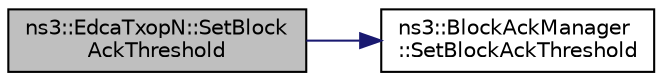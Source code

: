 digraph "ns3::EdcaTxopN::SetBlockAckThreshold"
{
  edge [fontname="Helvetica",fontsize="10",labelfontname="Helvetica",labelfontsize="10"];
  node [fontname="Helvetica",fontsize="10",shape=record];
  rankdir="LR";
  Node1 [label="ns3::EdcaTxopN::SetBlock\lAckThreshold",height=0.2,width=0.4,color="black", fillcolor="grey75", style="filled", fontcolor="black"];
  Node1 -> Node2 [color="midnightblue",fontsize="10",style="solid"];
  Node2 [label="ns3::BlockAckManager\l::SetBlockAckThreshold",height=0.2,width=0.4,color="black", fillcolor="white", style="filled",URL="$d5/dec/classns3_1_1BlockAckManager.html#a3d6ba0be51a232044d8373ada7f4d0e2"];
}
